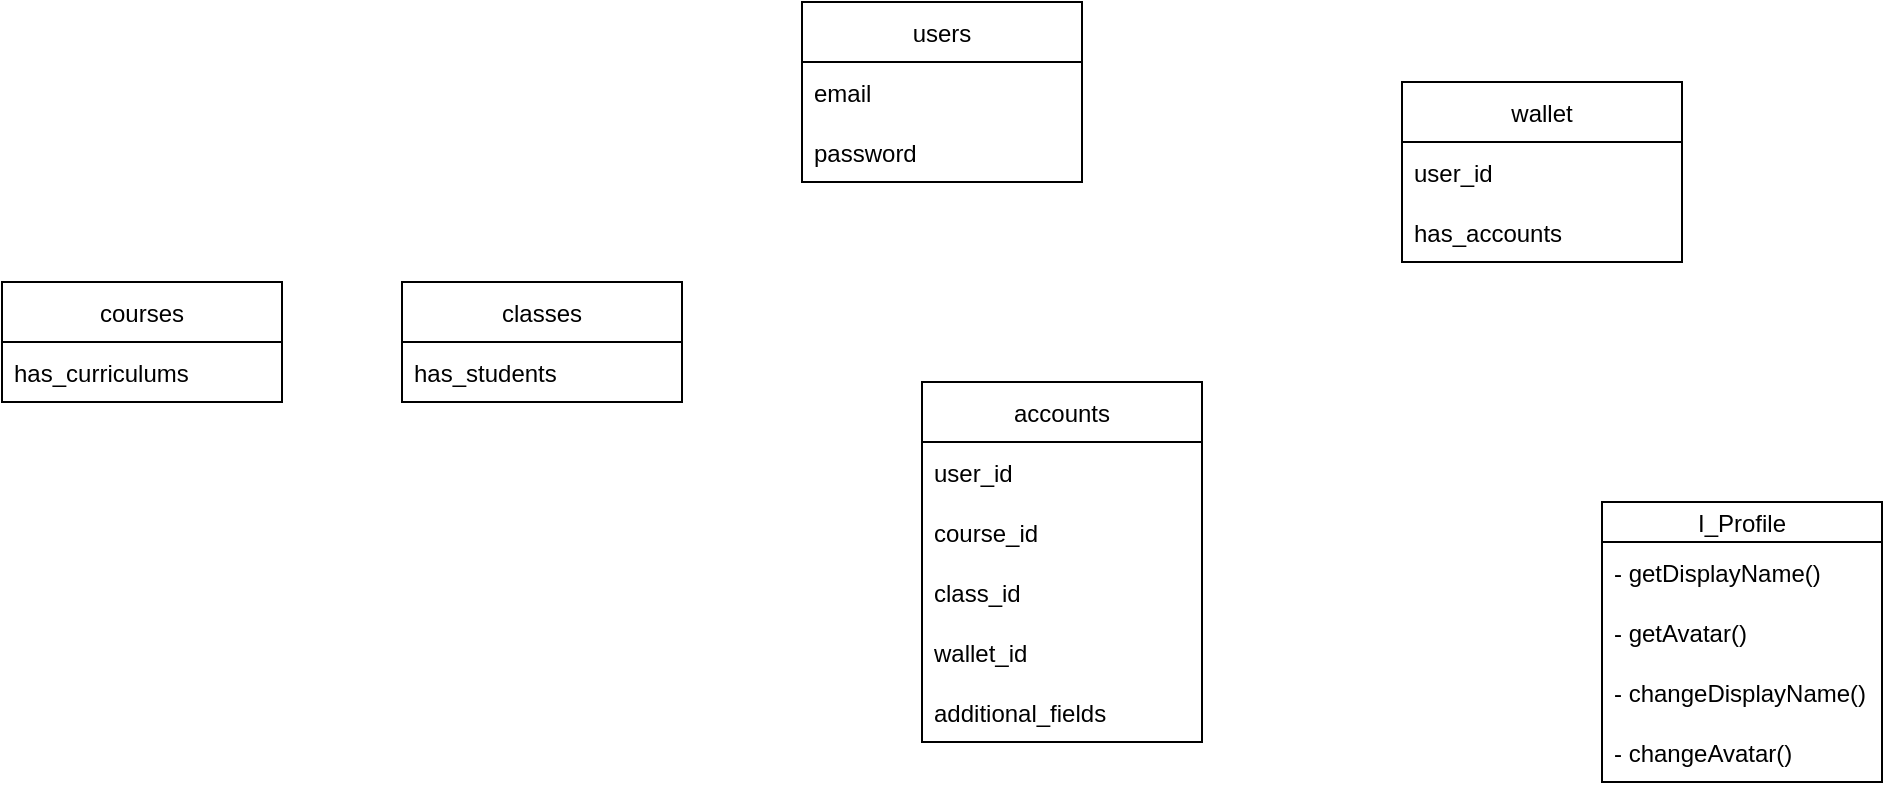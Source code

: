 <mxfile version="15.4.3" type="github">
  <diagram id="fQvkX-NQG2zP7BATs-iA" name="Page-1">
    <mxGraphModel dx="1355" dy="767" grid="1" gridSize="10" guides="1" tooltips="1" connect="1" arrows="1" fold="1" page="1" pageScale="1" pageWidth="1169" pageHeight="1654" math="0" shadow="0">
      <root>
        <mxCell id="0" />
        <mxCell id="1" parent="0" />
        <mxCell id="x4TZJO_Czp6a400uAD1y-1" value="users" style="swimlane;fontStyle=0;childLayout=stackLayout;horizontal=1;startSize=30;horizontalStack=0;resizeParent=1;resizeParentMax=0;resizeLast=0;collapsible=1;marginBottom=0;" vertex="1" parent="1">
          <mxGeometry x="410" y="50" width="140" height="90" as="geometry" />
        </mxCell>
        <mxCell id="x4TZJO_Czp6a400uAD1y-2" value="email" style="text;strokeColor=none;fillColor=none;align=left;verticalAlign=middle;spacingLeft=4;spacingRight=4;overflow=hidden;points=[[0,0.5],[1,0.5]];portConstraint=eastwest;rotatable=0;" vertex="1" parent="x4TZJO_Czp6a400uAD1y-1">
          <mxGeometry y="30" width="140" height="30" as="geometry" />
        </mxCell>
        <mxCell id="x4TZJO_Czp6a400uAD1y-3" value="password" style="text;strokeColor=none;fillColor=none;align=left;verticalAlign=middle;spacingLeft=4;spacingRight=4;overflow=hidden;points=[[0,0.5],[1,0.5]];portConstraint=eastwest;rotatable=0;" vertex="1" parent="x4TZJO_Czp6a400uAD1y-1">
          <mxGeometry y="60" width="140" height="30" as="geometry" />
        </mxCell>
        <mxCell id="x4TZJO_Czp6a400uAD1y-11" value="classes" style="swimlane;fontStyle=0;childLayout=stackLayout;horizontal=1;startSize=30;horizontalStack=0;resizeParent=1;resizeParentMax=0;resizeLast=0;collapsible=1;marginBottom=0;" vertex="1" parent="1">
          <mxGeometry x="210" y="190" width="140" height="60" as="geometry" />
        </mxCell>
        <mxCell id="x4TZJO_Czp6a400uAD1y-12" value="has_students" style="text;strokeColor=none;fillColor=none;align=left;verticalAlign=middle;spacingLeft=4;spacingRight=4;overflow=hidden;points=[[0,0.5],[1,0.5]];portConstraint=eastwest;rotatable=0;" vertex="1" parent="x4TZJO_Czp6a400uAD1y-11">
          <mxGeometry y="30" width="140" height="30" as="geometry" />
        </mxCell>
        <mxCell id="x4TZJO_Czp6a400uAD1y-14" value="wallet" style="swimlane;fontStyle=0;childLayout=stackLayout;horizontal=1;startSize=30;horizontalStack=0;resizeParent=1;resizeParentMax=0;resizeLast=0;collapsible=1;marginBottom=0;" vertex="1" parent="1">
          <mxGeometry x="710" y="90" width="140" height="90" as="geometry" />
        </mxCell>
        <mxCell id="x4TZJO_Czp6a400uAD1y-15" value="user_id" style="text;strokeColor=none;fillColor=none;align=left;verticalAlign=middle;spacingLeft=4;spacingRight=4;overflow=hidden;points=[[0,0.5],[1,0.5]];portConstraint=eastwest;rotatable=0;" vertex="1" parent="x4TZJO_Czp6a400uAD1y-14">
          <mxGeometry y="30" width="140" height="30" as="geometry" />
        </mxCell>
        <mxCell id="x4TZJO_Czp6a400uAD1y-16" value="has_accounts" style="text;strokeColor=none;fillColor=none;align=left;verticalAlign=middle;spacingLeft=4;spacingRight=4;overflow=hidden;points=[[0,0.5],[1,0.5]];portConstraint=eastwest;rotatable=0;" vertex="1" parent="x4TZJO_Czp6a400uAD1y-14">
          <mxGeometry y="60" width="140" height="30" as="geometry" />
        </mxCell>
        <mxCell id="x4TZJO_Czp6a400uAD1y-17" value="courses" style="swimlane;fontStyle=0;childLayout=stackLayout;horizontal=1;startSize=30;horizontalStack=0;resizeParent=1;resizeParentMax=0;resizeLast=0;collapsible=1;marginBottom=0;" vertex="1" parent="1">
          <mxGeometry x="10" y="190" width="140" height="60" as="geometry" />
        </mxCell>
        <mxCell id="x4TZJO_Czp6a400uAD1y-18" value="has_curriculums" style="text;strokeColor=none;fillColor=none;align=left;verticalAlign=middle;spacingLeft=4;spacingRight=4;overflow=hidden;points=[[0,0.5],[1,0.5]];portConstraint=eastwest;rotatable=0;" vertex="1" parent="x4TZJO_Czp6a400uAD1y-17">
          <mxGeometry y="30" width="140" height="30" as="geometry" />
        </mxCell>
        <mxCell id="x4TZJO_Czp6a400uAD1y-22" value="accounts" style="swimlane;fontStyle=0;childLayout=stackLayout;horizontal=1;startSize=30;horizontalStack=0;resizeParent=1;resizeParentMax=0;resizeLast=0;collapsible=1;marginBottom=0;" vertex="1" parent="1">
          <mxGeometry x="470" y="240" width="140" height="180" as="geometry" />
        </mxCell>
        <mxCell id="x4TZJO_Czp6a400uAD1y-23" value="user_id" style="text;strokeColor=none;fillColor=none;align=left;verticalAlign=middle;spacingLeft=4;spacingRight=4;overflow=hidden;points=[[0,0.5],[1,0.5]];portConstraint=eastwest;rotatable=0;" vertex="1" parent="x4TZJO_Czp6a400uAD1y-22">
          <mxGeometry y="30" width="140" height="30" as="geometry" />
        </mxCell>
        <mxCell id="x4TZJO_Czp6a400uAD1y-24" value="course_id" style="text;strokeColor=none;fillColor=none;align=left;verticalAlign=middle;spacingLeft=4;spacingRight=4;overflow=hidden;points=[[0,0.5],[1,0.5]];portConstraint=eastwest;rotatable=0;" vertex="1" parent="x4TZJO_Czp6a400uAD1y-22">
          <mxGeometry y="60" width="140" height="30" as="geometry" />
        </mxCell>
        <mxCell id="x4TZJO_Czp6a400uAD1y-25" value="class_id" style="text;strokeColor=none;fillColor=none;align=left;verticalAlign=middle;spacingLeft=4;spacingRight=4;overflow=hidden;points=[[0,0.5],[1,0.5]];portConstraint=eastwest;rotatable=0;" vertex="1" parent="x4TZJO_Czp6a400uAD1y-22">
          <mxGeometry y="90" width="140" height="30" as="geometry" />
        </mxCell>
        <mxCell id="x4TZJO_Czp6a400uAD1y-26" value="wallet_id" style="text;strokeColor=none;fillColor=none;align=left;verticalAlign=middle;spacingLeft=4;spacingRight=4;overflow=hidden;points=[[0,0.5],[1,0.5]];portConstraint=eastwest;rotatable=0;" vertex="1" parent="x4TZJO_Czp6a400uAD1y-22">
          <mxGeometry y="120" width="140" height="30" as="geometry" />
        </mxCell>
        <mxCell id="x4TZJO_Czp6a400uAD1y-27" value="additional_fields" style="text;strokeColor=none;fillColor=none;align=left;verticalAlign=middle;spacingLeft=4;spacingRight=4;overflow=hidden;points=[[0,0.5],[1,0.5]];portConstraint=eastwest;rotatable=0;" vertex="1" parent="x4TZJO_Czp6a400uAD1y-22">
          <mxGeometry y="150" width="140" height="30" as="geometry" />
        </mxCell>
        <mxCell id="x4TZJO_Czp6a400uAD1y-28" value="I_Profile" style="swimlane;fontStyle=0;childLayout=stackLayout;horizontal=1;startSize=20;horizontalStack=0;resizeParent=1;resizeParentMax=0;resizeLast=0;collapsible=1;marginBottom=0;" vertex="1" parent="1">
          <mxGeometry x="810" y="300" width="140" height="140" as="geometry" />
        </mxCell>
        <mxCell id="x4TZJO_Czp6a400uAD1y-29" value="- getDisplayName()" style="text;strokeColor=none;fillColor=none;align=left;verticalAlign=middle;spacingLeft=4;spacingRight=4;overflow=hidden;points=[[0,0.5],[1,0.5]];portConstraint=eastwest;rotatable=0;" vertex="1" parent="x4TZJO_Czp6a400uAD1y-28">
          <mxGeometry y="20" width="140" height="30" as="geometry" />
        </mxCell>
        <mxCell id="x4TZJO_Czp6a400uAD1y-32" value="- getAvatar()" style="text;strokeColor=none;fillColor=none;align=left;verticalAlign=middle;spacingLeft=4;spacingRight=4;overflow=hidden;points=[[0,0.5],[1,0.5]];portConstraint=eastwest;rotatable=0;" vertex="1" parent="x4TZJO_Czp6a400uAD1y-28">
          <mxGeometry y="50" width="140" height="30" as="geometry" />
        </mxCell>
        <mxCell id="x4TZJO_Czp6a400uAD1y-33" value="- changeDisplayName()" style="text;strokeColor=none;fillColor=none;align=left;verticalAlign=middle;spacingLeft=4;spacingRight=4;overflow=hidden;points=[[0,0.5],[1,0.5]];portConstraint=eastwest;rotatable=0;" vertex="1" parent="x4TZJO_Czp6a400uAD1y-28">
          <mxGeometry y="80" width="140" height="30" as="geometry" />
        </mxCell>
        <mxCell id="x4TZJO_Czp6a400uAD1y-34" value="- changeAvatar()" style="text;strokeColor=none;fillColor=none;align=left;verticalAlign=middle;spacingLeft=4;spacingRight=4;overflow=hidden;points=[[0,0.5],[1,0.5]];portConstraint=eastwest;rotatable=0;" vertex="1" parent="x4TZJO_Czp6a400uAD1y-28">
          <mxGeometry y="110" width="140" height="30" as="geometry" />
        </mxCell>
      </root>
    </mxGraphModel>
  </diagram>
</mxfile>
